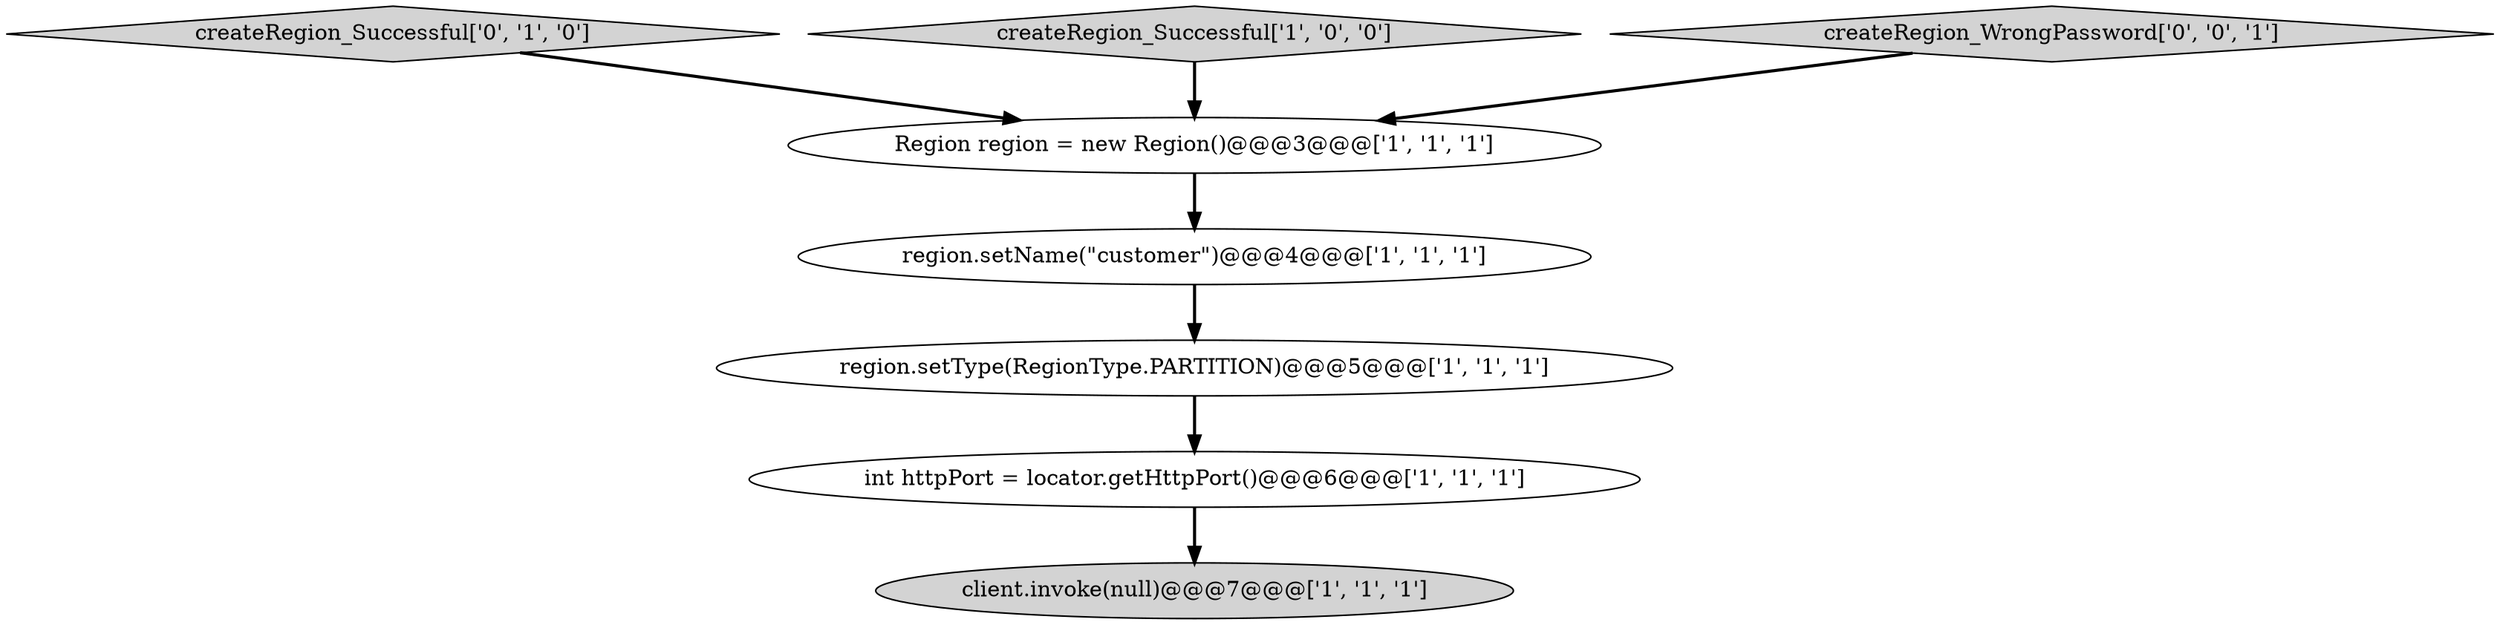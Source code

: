 digraph {
6 [style = filled, label = "createRegion_Successful['0', '1', '0']", fillcolor = lightgray, shape = diamond image = "AAA0AAABBB2BBB"];
5 [style = filled, label = "createRegion_Successful['1', '0', '0']", fillcolor = lightgray, shape = diamond image = "AAA0AAABBB1BBB"];
3 [style = filled, label = "region.setName(\"customer\")@@@4@@@['1', '1', '1']", fillcolor = white, shape = ellipse image = "AAA0AAABBB1BBB"];
1 [style = filled, label = "client.invoke(null)@@@7@@@['1', '1', '1']", fillcolor = lightgray, shape = ellipse image = "AAA0AAABBB1BBB"];
2 [style = filled, label = "Region region = new Region()@@@3@@@['1', '1', '1']", fillcolor = white, shape = ellipse image = "AAA0AAABBB1BBB"];
4 [style = filled, label = "region.setType(RegionType.PARTITION)@@@5@@@['1', '1', '1']", fillcolor = white, shape = ellipse image = "AAA0AAABBB1BBB"];
0 [style = filled, label = "int httpPort = locator.getHttpPort()@@@6@@@['1', '1', '1']", fillcolor = white, shape = ellipse image = "AAA0AAABBB1BBB"];
7 [style = filled, label = "createRegion_WrongPassword['0', '0', '1']", fillcolor = lightgray, shape = diamond image = "AAA0AAABBB3BBB"];
5->2 [style = bold, label=""];
3->4 [style = bold, label=""];
0->1 [style = bold, label=""];
4->0 [style = bold, label=""];
6->2 [style = bold, label=""];
2->3 [style = bold, label=""];
7->2 [style = bold, label=""];
}
